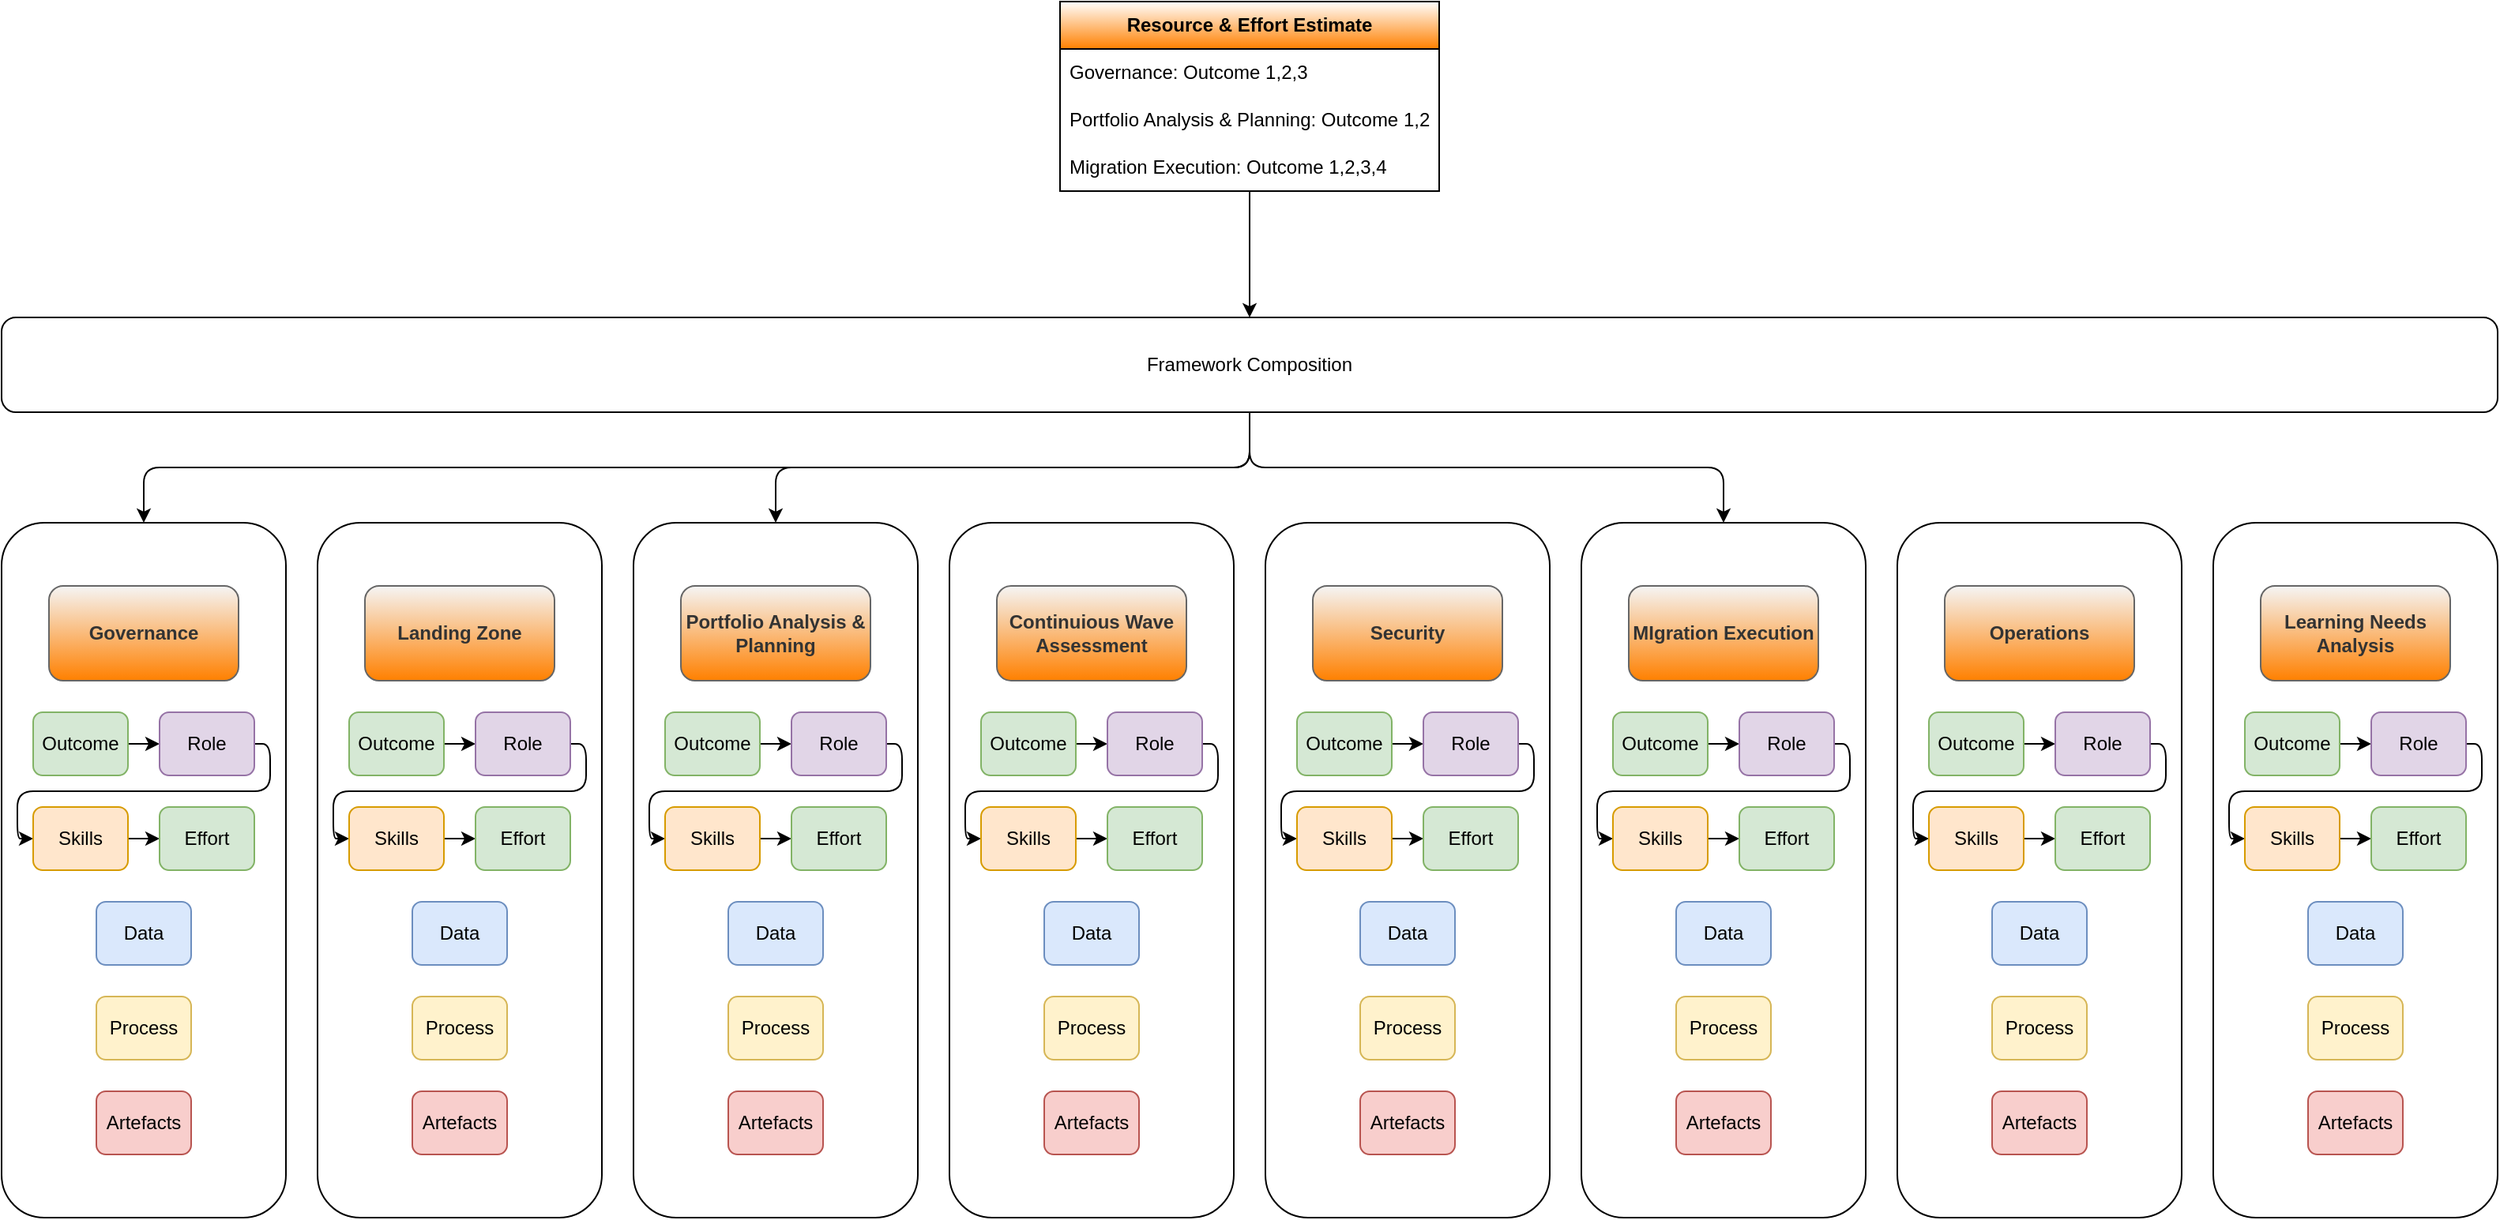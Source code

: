 <mxfile>
    <diagram id="-FjEHql50aaJFlUfmftF" name="Page-1">
        <mxGraphModel dx="1815" dy="1989" grid="1" gridSize="10" guides="1" tooltips="1" connect="1" arrows="1" fold="1" page="1" pageScale="1" pageWidth="1169" pageHeight="827" math="0" shadow="0">
            <root>
                <mxCell id="0"/>
                <mxCell id="1" parent="0"/>
                <mxCell id="166" value="" style="rounded=1;whiteSpace=wrap;html=1;gradientColor=none;" vertex="1" parent="1">
                    <mxGeometry x="1530" y="120" width="180" height="440" as="geometry"/>
                </mxCell>
                <mxCell id="167" value="" style="rounded=1;whiteSpace=wrap;html=1;gradientColor=none;" vertex="1" parent="1">
                    <mxGeometry x="1330" y="120" width="180" height="440" as="geometry"/>
                </mxCell>
                <mxCell id="163" value="" style="rounded=1;whiteSpace=wrap;html=1;gradientColor=none;" vertex="1" parent="1">
                    <mxGeometry x="730" y="120" width="180" height="440" as="geometry"/>
                </mxCell>
                <mxCell id="164" value="" style="rounded=1;whiteSpace=wrap;html=1;gradientColor=none;" vertex="1" parent="1">
                    <mxGeometry x="930" y="120" width="180" height="440" as="geometry"/>
                </mxCell>
                <mxCell id="165" value="" style="rounded=1;whiteSpace=wrap;html=1;gradientColor=none;" vertex="1" parent="1">
                    <mxGeometry x="1130" y="120" width="180" height="440" as="geometry"/>
                </mxCell>
                <mxCell id="162" value="" style="rounded=1;whiteSpace=wrap;html=1;gradientColor=none;" vertex="1" parent="1">
                    <mxGeometry x="530" y="120" width="180" height="440" as="geometry"/>
                </mxCell>
                <mxCell id="161" value="" style="rounded=1;whiteSpace=wrap;html=1;gradientColor=none;" vertex="1" parent="1">
                    <mxGeometry x="330" y="120" width="180" height="440" as="geometry"/>
                </mxCell>
                <mxCell id="160" value="" style="rounded=1;whiteSpace=wrap;html=1;gradientColor=none;" vertex="1" parent="1">
                    <mxGeometry x="130" y="120" width="180" height="440" as="geometry"/>
                </mxCell>
                <mxCell id="2" value="Operations" style="rounded=1;whiteSpace=wrap;html=1;fontStyle=1;fillColor=#f5f5f5;fontColor=#333333;strokeColor=#666666;gradientColor=#FF8000;" vertex="1" parent="1">
                    <mxGeometry x="1360" y="160" width="120" height="60" as="geometry"/>
                </mxCell>
                <mxCell id="3" value="Security" style="rounded=1;whiteSpace=wrap;html=1;fontStyle=1;fillColor=#f5f5f5;fontColor=#333333;strokeColor=#666666;gradientColor=#FF8000;" vertex="1" parent="1">
                    <mxGeometry x="960" y="160" width="120" height="60" as="geometry"/>
                </mxCell>
                <mxCell id="4" value="Portfolio Analysis &amp;amp; Planning" style="rounded=1;whiteSpace=wrap;html=1;fontStyle=1;fillColor=#f5f5f5;fontColor=#333333;strokeColor=#666666;gradientColor=#FF8000;" vertex="1" parent="1">
                    <mxGeometry x="560" y="160" width="120" height="60" as="geometry"/>
                </mxCell>
                <mxCell id="5" value="MIgration Execution" style="rounded=1;whiteSpace=wrap;html=1;fontStyle=1;fillColor=#f5f5f5;fontColor=#333333;strokeColor=#666666;gradientColor=#FF8000;" vertex="1" parent="1">
                    <mxGeometry x="1160" y="160" width="120" height="60" as="geometry"/>
                </mxCell>
                <mxCell id="6" value="Landing Zone" style="rounded=1;whiteSpace=wrap;html=1;fontStyle=1;fillColor=#f5f5f5;fontColor=#333333;strokeColor=#666666;gradientColor=#FF8000;" vertex="1" parent="1">
                    <mxGeometry x="360" y="160" width="120" height="60" as="geometry"/>
                </mxCell>
                <mxCell id="7" value="Governance" style="rounded=1;whiteSpace=wrap;html=1;fontStyle=1;fillColor=#f5f5f5;fontColor=#333333;strokeColor=#666666;gradientColor=#FF8000;" vertex="1" parent="1">
                    <mxGeometry x="160" y="160" width="120" height="60" as="geometry"/>
                </mxCell>
                <mxCell id="8" value="Learning Needs Analysis" style="rounded=1;whiteSpace=wrap;html=1;fontStyle=1;fillColor=#f5f5f5;fontColor=#333333;strokeColor=#666666;gradientColor=#FF8000;" vertex="1" parent="1">
                    <mxGeometry x="1560" y="160" width="120" height="60" as="geometry"/>
                </mxCell>
                <mxCell id="9" value="Continuious Wave Assessment" style="rounded=1;whiteSpace=wrap;html=1;fontStyle=1;fillColor=#f5f5f5;fontColor=#333333;strokeColor=#666666;gradientColor=#FF8000;" vertex="1" parent="1">
                    <mxGeometry x="760" y="160" width="120" height="60" as="geometry"/>
                </mxCell>
                <mxCell id="87" style="edgeStyle=none;html=1;entryX=0;entryY=0.5;entryDx=0;entryDy=0;" edge="1" parent="1" source="10" target="13">
                    <mxGeometry relative="1" as="geometry"/>
                </mxCell>
                <mxCell id="10" value="Outcome" style="rounded=1;whiteSpace=wrap;html=1;fillColor=#d5e8d4;strokeColor=#82b366;" vertex="1" parent="1">
                    <mxGeometry x="150" y="240" width="60" height="40" as="geometry"/>
                </mxCell>
                <mxCell id="88" style="edgeStyle=orthogonalEdgeStyle;html=1;entryX=0;entryY=0.5;entryDx=0;entryDy=0;" edge="1" parent="1" source="13" target="14">
                    <mxGeometry relative="1" as="geometry">
                        <Array as="points">
                            <mxPoint x="300" y="260"/>
                            <mxPoint x="300" y="290"/>
                            <mxPoint x="140" y="290"/>
                            <mxPoint x="140" y="320"/>
                        </Array>
                    </mxGeometry>
                </mxCell>
                <mxCell id="13" value="Role" style="rounded=1;whiteSpace=wrap;html=1;fillColor=#e1d5e7;strokeColor=#9673a6;" vertex="1" parent="1">
                    <mxGeometry x="230" y="240" width="60" height="40" as="geometry"/>
                </mxCell>
                <mxCell id="89" style="edgeStyle=orthogonalEdgeStyle;html=1;" edge="1" parent="1" source="14" target="86">
                    <mxGeometry relative="1" as="geometry"/>
                </mxCell>
                <mxCell id="14" value="Skills" style="rounded=1;whiteSpace=wrap;html=1;fillColor=#ffe6cc;strokeColor=#d79b00;" vertex="1" parent="1">
                    <mxGeometry x="150" y="300" width="60" height="40" as="geometry"/>
                </mxCell>
                <mxCell id="34" value="Data" style="rounded=1;whiteSpace=wrap;html=1;fillColor=#dae8fc;strokeColor=#6c8ebf;" vertex="1" parent="1">
                    <mxGeometry x="190" y="360" width="60" height="40" as="geometry"/>
                </mxCell>
                <mxCell id="35" value="Process" style="rounded=1;whiteSpace=wrap;html=1;fillColor=#fff2cc;strokeColor=#d6b656;" vertex="1" parent="1">
                    <mxGeometry x="190" y="420" width="60" height="40" as="geometry"/>
                </mxCell>
                <mxCell id="36" value="Artefacts" style="rounded=1;whiteSpace=wrap;html=1;fillColor=#f8cecc;strokeColor=#b85450;" vertex="1" parent="1">
                    <mxGeometry x="190" y="480" width="60" height="40" as="geometry"/>
                </mxCell>
                <mxCell id="86" value="Effort" style="rounded=1;whiteSpace=wrap;html=1;fillColor=#d5e8d4;strokeColor=#82b366;" vertex="1" parent="1">
                    <mxGeometry x="230" y="300" width="60" height="40" as="geometry"/>
                </mxCell>
                <mxCell id="90" style="edgeStyle=none;html=1;entryX=0;entryY=0.5;entryDx=0;entryDy=0;" edge="1" source="91" target="93" parent="1">
                    <mxGeometry relative="1" as="geometry"/>
                </mxCell>
                <mxCell id="91" value="Outcome" style="rounded=1;whiteSpace=wrap;html=1;fillColor=#d5e8d4;strokeColor=#82b366;" vertex="1" parent="1">
                    <mxGeometry x="350" y="240" width="60" height="40" as="geometry"/>
                </mxCell>
                <mxCell id="92" style="edgeStyle=orthogonalEdgeStyle;html=1;entryX=0;entryY=0.5;entryDx=0;entryDy=0;" edge="1" source="93" target="95" parent="1">
                    <mxGeometry relative="1" as="geometry">
                        <Array as="points">
                            <mxPoint x="500" y="260"/>
                            <mxPoint x="500" y="290"/>
                            <mxPoint x="340" y="290"/>
                            <mxPoint x="340" y="320"/>
                        </Array>
                    </mxGeometry>
                </mxCell>
                <mxCell id="93" value="Role" style="rounded=1;whiteSpace=wrap;html=1;fillColor=#e1d5e7;strokeColor=#9673a6;" vertex="1" parent="1">
                    <mxGeometry x="430" y="240" width="60" height="40" as="geometry"/>
                </mxCell>
                <mxCell id="94" style="edgeStyle=orthogonalEdgeStyle;html=1;" edge="1" source="95" target="99" parent="1">
                    <mxGeometry relative="1" as="geometry"/>
                </mxCell>
                <mxCell id="95" value="Skills" style="rounded=1;whiteSpace=wrap;html=1;fillColor=#ffe6cc;strokeColor=#d79b00;" vertex="1" parent="1">
                    <mxGeometry x="350" y="300" width="60" height="40" as="geometry"/>
                </mxCell>
                <mxCell id="96" value="Data" style="rounded=1;whiteSpace=wrap;html=1;fillColor=#dae8fc;strokeColor=#6c8ebf;" vertex="1" parent="1">
                    <mxGeometry x="390" y="360" width="60" height="40" as="geometry"/>
                </mxCell>
                <mxCell id="97" value="Process" style="rounded=1;whiteSpace=wrap;html=1;fillColor=#fff2cc;strokeColor=#d6b656;" vertex="1" parent="1">
                    <mxGeometry x="390" y="420" width="60" height="40" as="geometry"/>
                </mxCell>
                <mxCell id="98" value="Artefacts" style="rounded=1;whiteSpace=wrap;html=1;fillColor=#f8cecc;strokeColor=#b85450;" vertex="1" parent="1">
                    <mxGeometry x="390" y="480" width="60" height="40" as="geometry"/>
                </mxCell>
                <mxCell id="99" value="Effort" style="rounded=1;whiteSpace=wrap;html=1;fillColor=#d5e8d4;strokeColor=#82b366;" vertex="1" parent="1">
                    <mxGeometry x="430" y="300" width="60" height="40" as="geometry"/>
                </mxCell>
                <mxCell id="100" style="edgeStyle=none;html=1;entryX=0;entryY=0.5;entryDx=0;entryDy=0;" edge="1" source="101" target="103" parent="1">
                    <mxGeometry relative="1" as="geometry"/>
                </mxCell>
                <mxCell id="101" value="Outcome" style="rounded=1;whiteSpace=wrap;html=1;fillColor=#d5e8d4;strokeColor=#82b366;" vertex="1" parent="1">
                    <mxGeometry x="550" y="240" width="60" height="40" as="geometry"/>
                </mxCell>
                <mxCell id="102" style="edgeStyle=orthogonalEdgeStyle;html=1;entryX=0;entryY=0.5;entryDx=0;entryDy=0;" edge="1" source="103" target="105" parent="1">
                    <mxGeometry relative="1" as="geometry">
                        <Array as="points">
                            <mxPoint x="700" y="260"/>
                            <mxPoint x="700" y="290"/>
                            <mxPoint x="540" y="290"/>
                            <mxPoint x="540" y="320"/>
                        </Array>
                    </mxGeometry>
                </mxCell>
                <mxCell id="103" value="Role" style="rounded=1;whiteSpace=wrap;html=1;fillColor=#e1d5e7;strokeColor=#9673a6;" vertex="1" parent="1">
                    <mxGeometry x="630" y="240" width="60" height="40" as="geometry"/>
                </mxCell>
                <mxCell id="104" style="edgeStyle=orthogonalEdgeStyle;html=1;" edge="1" source="105" target="109" parent="1">
                    <mxGeometry relative="1" as="geometry"/>
                </mxCell>
                <mxCell id="105" value="Skills" style="rounded=1;whiteSpace=wrap;html=1;fillColor=#ffe6cc;strokeColor=#d79b00;" vertex="1" parent="1">
                    <mxGeometry x="550" y="300" width="60" height="40" as="geometry"/>
                </mxCell>
                <mxCell id="106" value="Data" style="rounded=1;whiteSpace=wrap;html=1;fillColor=#dae8fc;strokeColor=#6c8ebf;" vertex="1" parent="1">
                    <mxGeometry x="590" y="360" width="60" height="40" as="geometry"/>
                </mxCell>
                <mxCell id="107" value="Process" style="rounded=1;whiteSpace=wrap;html=1;fillColor=#fff2cc;strokeColor=#d6b656;" vertex="1" parent="1">
                    <mxGeometry x="590" y="420" width="60" height="40" as="geometry"/>
                </mxCell>
                <mxCell id="108" value="Artefacts" style="rounded=1;whiteSpace=wrap;html=1;fillColor=#f8cecc;strokeColor=#b85450;" vertex="1" parent="1">
                    <mxGeometry x="590" y="480" width="60" height="40" as="geometry"/>
                </mxCell>
                <mxCell id="109" value="Effort" style="rounded=1;whiteSpace=wrap;html=1;fillColor=#d5e8d4;strokeColor=#82b366;" vertex="1" parent="1">
                    <mxGeometry x="630" y="300" width="60" height="40" as="geometry"/>
                </mxCell>
                <mxCell id="110" style="edgeStyle=none;html=1;entryX=0;entryY=0.5;entryDx=0;entryDy=0;" edge="1" source="111" target="113" parent="1">
                    <mxGeometry relative="1" as="geometry"/>
                </mxCell>
                <mxCell id="111" value="Outcome" style="rounded=1;whiteSpace=wrap;html=1;fillColor=#d5e8d4;strokeColor=#82b366;" vertex="1" parent="1">
                    <mxGeometry x="750" y="240" width="60" height="40" as="geometry"/>
                </mxCell>
                <mxCell id="112" style="edgeStyle=orthogonalEdgeStyle;html=1;entryX=0;entryY=0.5;entryDx=0;entryDy=0;" edge="1" source="113" target="115" parent="1">
                    <mxGeometry relative="1" as="geometry">
                        <Array as="points">
                            <mxPoint x="900" y="260"/>
                            <mxPoint x="900" y="290"/>
                            <mxPoint x="740" y="290"/>
                            <mxPoint x="740" y="320"/>
                        </Array>
                    </mxGeometry>
                </mxCell>
                <mxCell id="113" value="Role" style="rounded=1;whiteSpace=wrap;html=1;fillColor=#e1d5e7;strokeColor=#9673a6;" vertex="1" parent="1">
                    <mxGeometry x="830" y="240" width="60" height="40" as="geometry"/>
                </mxCell>
                <mxCell id="114" style="edgeStyle=orthogonalEdgeStyle;html=1;" edge="1" source="115" target="119" parent="1">
                    <mxGeometry relative="1" as="geometry"/>
                </mxCell>
                <mxCell id="115" value="Skills" style="rounded=1;whiteSpace=wrap;html=1;fillColor=#ffe6cc;strokeColor=#d79b00;" vertex="1" parent="1">
                    <mxGeometry x="750" y="300" width="60" height="40" as="geometry"/>
                </mxCell>
                <mxCell id="116" value="Data" style="rounded=1;whiteSpace=wrap;html=1;fillColor=#dae8fc;strokeColor=#6c8ebf;" vertex="1" parent="1">
                    <mxGeometry x="790" y="360" width="60" height="40" as="geometry"/>
                </mxCell>
                <mxCell id="117" value="Process" style="rounded=1;whiteSpace=wrap;html=1;fillColor=#fff2cc;strokeColor=#d6b656;" vertex="1" parent="1">
                    <mxGeometry x="790" y="420" width="60" height="40" as="geometry"/>
                </mxCell>
                <mxCell id="118" value="Artefacts" style="rounded=1;whiteSpace=wrap;html=1;fillColor=#f8cecc;strokeColor=#b85450;" vertex="1" parent="1">
                    <mxGeometry x="790" y="480" width="60" height="40" as="geometry"/>
                </mxCell>
                <mxCell id="119" value="Effort" style="rounded=1;whiteSpace=wrap;html=1;fillColor=#d5e8d4;strokeColor=#82b366;" vertex="1" parent="1">
                    <mxGeometry x="830" y="300" width="60" height="40" as="geometry"/>
                </mxCell>
                <mxCell id="120" style="edgeStyle=none;html=1;entryX=0;entryY=0.5;entryDx=0;entryDy=0;" edge="1" source="121" target="123" parent="1">
                    <mxGeometry relative="1" as="geometry"/>
                </mxCell>
                <mxCell id="121" value="Outcome" style="rounded=1;whiteSpace=wrap;html=1;fillColor=#d5e8d4;strokeColor=#82b366;" vertex="1" parent="1">
                    <mxGeometry x="950" y="240" width="60" height="40" as="geometry"/>
                </mxCell>
                <mxCell id="122" style="edgeStyle=orthogonalEdgeStyle;html=1;entryX=0;entryY=0.5;entryDx=0;entryDy=0;" edge="1" source="123" target="125" parent="1">
                    <mxGeometry relative="1" as="geometry">
                        <Array as="points">
                            <mxPoint x="1100" y="260"/>
                            <mxPoint x="1100" y="290"/>
                            <mxPoint x="940" y="290"/>
                            <mxPoint x="940" y="320"/>
                        </Array>
                    </mxGeometry>
                </mxCell>
                <mxCell id="123" value="Role" style="rounded=1;whiteSpace=wrap;html=1;fillColor=#e1d5e7;strokeColor=#9673a6;" vertex="1" parent="1">
                    <mxGeometry x="1030" y="240" width="60" height="40" as="geometry"/>
                </mxCell>
                <mxCell id="124" style="edgeStyle=orthogonalEdgeStyle;html=1;" edge="1" source="125" target="129" parent="1">
                    <mxGeometry relative="1" as="geometry"/>
                </mxCell>
                <mxCell id="125" value="Skills" style="rounded=1;whiteSpace=wrap;html=1;fillColor=#ffe6cc;strokeColor=#d79b00;" vertex="1" parent="1">
                    <mxGeometry x="950" y="300" width="60" height="40" as="geometry"/>
                </mxCell>
                <mxCell id="126" value="Data" style="rounded=1;whiteSpace=wrap;html=1;fillColor=#dae8fc;strokeColor=#6c8ebf;" vertex="1" parent="1">
                    <mxGeometry x="990" y="360" width="60" height="40" as="geometry"/>
                </mxCell>
                <mxCell id="127" value="Process" style="rounded=1;whiteSpace=wrap;html=1;fillColor=#fff2cc;strokeColor=#d6b656;" vertex="1" parent="1">
                    <mxGeometry x="990" y="420" width="60" height="40" as="geometry"/>
                </mxCell>
                <mxCell id="128" value="Artefacts" style="rounded=1;whiteSpace=wrap;html=1;fillColor=#f8cecc;strokeColor=#b85450;" vertex="1" parent="1">
                    <mxGeometry x="990" y="480" width="60" height="40" as="geometry"/>
                </mxCell>
                <mxCell id="129" value="Effort" style="rounded=1;whiteSpace=wrap;html=1;fillColor=#d5e8d4;strokeColor=#82b366;" vertex="1" parent="1">
                    <mxGeometry x="1030" y="300" width="60" height="40" as="geometry"/>
                </mxCell>
                <mxCell id="130" style="edgeStyle=none;html=1;entryX=0;entryY=0.5;entryDx=0;entryDy=0;" edge="1" source="131" target="133" parent="1">
                    <mxGeometry relative="1" as="geometry"/>
                </mxCell>
                <mxCell id="131" value="Outcome" style="rounded=1;whiteSpace=wrap;html=1;fillColor=#d5e8d4;strokeColor=#82b366;" vertex="1" parent="1">
                    <mxGeometry x="1150" y="240" width="60" height="40" as="geometry"/>
                </mxCell>
                <mxCell id="132" style="edgeStyle=orthogonalEdgeStyle;html=1;entryX=0;entryY=0.5;entryDx=0;entryDy=0;" edge="1" source="133" target="135" parent="1">
                    <mxGeometry relative="1" as="geometry">
                        <Array as="points">
                            <mxPoint x="1300" y="260"/>
                            <mxPoint x="1300" y="290"/>
                            <mxPoint x="1140" y="290"/>
                            <mxPoint x="1140" y="320"/>
                        </Array>
                    </mxGeometry>
                </mxCell>
                <mxCell id="133" value="Role" style="rounded=1;whiteSpace=wrap;html=1;fillColor=#e1d5e7;strokeColor=#9673a6;" vertex="1" parent="1">
                    <mxGeometry x="1230" y="240" width="60" height="40" as="geometry"/>
                </mxCell>
                <mxCell id="134" style="edgeStyle=orthogonalEdgeStyle;html=1;" edge="1" source="135" target="139" parent="1">
                    <mxGeometry relative="1" as="geometry"/>
                </mxCell>
                <mxCell id="135" value="Skills" style="rounded=1;whiteSpace=wrap;html=1;fillColor=#ffe6cc;strokeColor=#d79b00;" vertex="1" parent="1">
                    <mxGeometry x="1150" y="300" width="60" height="40" as="geometry"/>
                </mxCell>
                <mxCell id="136" value="Data" style="rounded=1;whiteSpace=wrap;html=1;fillColor=#dae8fc;strokeColor=#6c8ebf;" vertex="1" parent="1">
                    <mxGeometry x="1190" y="360" width="60" height="40" as="geometry"/>
                </mxCell>
                <mxCell id="137" value="Process" style="rounded=1;whiteSpace=wrap;html=1;fillColor=#fff2cc;strokeColor=#d6b656;" vertex="1" parent="1">
                    <mxGeometry x="1190" y="420" width="60" height="40" as="geometry"/>
                </mxCell>
                <mxCell id="138" value="Artefacts" style="rounded=1;whiteSpace=wrap;html=1;fillColor=#f8cecc;strokeColor=#b85450;" vertex="1" parent="1">
                    <mxGeometry x="1190" y="480" width="60" height="40" as="geometry"/>
                </mxCell>
                <mxCell id="139" value="Effort" style="rounded=1;whiteSpace=wrap;html=1;fillColor=#d5e8d4;strokeColor=#82b366;" vertex="1" parent="1">
                    <mxGeometry x="1230" y="300" width="60" height="40" as="geometry"/>
                </mxCell>
                <mxCell id="140" style="edgeStyle=none;html=1;entryX=0;entryY=0.5;entryDx=0;entryDy=0;" edge="1" source="141" target="143" parent="1">
                    <mxGeometry relative="1" as="geometry"/>
                </mxCell>
                <mxCell id="141" value="Outcome" style="rounded=1;whiteSpace=wrap;html=1;fillColor=#d5e8d4;strokeColor=#82b366;" vertex="1" parent="1">
                    <mxGeometry x="1350" y="240" width="60" height="40" as="geometry"/>
                </mxCell>
                <mxCell id="142" style="edgeStyle=orthogonalEdgeStyle;html=1;entryX=0;entryY=0.5;entryDx=0;entryDy=0;" edge="1" source="143" target="145" parent="1">
                    <mxGeometry relative="1" as="geometry">
                        <Array as="points">
                            <mxPoint x="1500" y="260"/>
                            <mxPoint x="1500" y="290"/>
                            <mxPoint x="1340" y="290"/>
                            <mxPoint x="1340" y="320"/>
                        </Array>
                    </mxGeometry>
                </mxCell>
                <mxCell id="143" value="Role" style="rounded=1;whiteSpace=wrap;html=1;fillColor=#e1d5e7;strokeColor=#9673a6;" vertex="1" parent="1">
                    <mxGeometry x="1430" y="240" width="60" height="40" as="geometry"/>
                </mxCell>
                <mxCell id="144" style="edgeStyle=orthogonalEdgeStyle;html=1;" edge="1" source="145" target="149" parent="1">
                    <mxGeometry relative="1" as="geometry"/>
                </mxCell>
                <mxCell id="145" value="Skills" style="rounded=1;whiteSpace=wrap;html=1;fillColor=#ffe6cc;strokeColor=#d79b00;" vertex="1" parent="1">
                    <mxGeometry x="1350" y="300" width="60" height="40" as="geometry"/>
                </mxCell>
                <mxCell id="146" value="Data" style="rounded=1;whiteSpace=wrap;html=1;fillColor=#dae8fc;strokeColor=#6c8ebf;" vertex="1" parent="1">
                    <mxGeometry x="1390" y="360" width="60" height="40" as="geometry"/>
                </mxCell>
                <mxCell id="147" value="Process" style="rounded=1;whiteSpace=wrap;html=1;fillColor=#fff2cc;strokeColor=#d6b656;" vertex="1" parent="1">
                    <mxGeometry x="1390" y="420" width="60" height="40" as="geometry"/>
                </mxCell>
                <mxCell id="148" value="Artefacts" style="rounded=1;whiteSpace=wrap;html=1;fillColor=#f8cecc;strokeColor=#b85450;" vertex="1" parent="1">
                    <mxGeometry x="1390" y="480" width="60" height="40" as="geometry"/>
                </mxCell>
                <mxCell id="149" value="Effort" style="rounded=1;whiteSpace=wrap;html=1;fillColor=#d5e8d4;strokeColor=#82b366;" vertex="1" parent="1">
                    <mxGeometry x="1430" y="300" width="60" height="40" as="geometry"/>
                </mxCell>
                <mxCell id="150" style="edgeStyle=none;html=1;entryX=0;entryY=0.5;entryDx=0;entryDy=0;" edge="1" source="151" target="153" parent="1">
                    <mxGeometry relative="1" as="geometry"/>
                </mxCell>
                <mxCell id="151" value="Outcome" style="rounded=1;whiteSpace=wrap;html=1;fillColor=#d5e8d4;strokeColor=#82b366;" vertex="1" parent="1">
                    <mxGeometry x="1550" y="240" width="60" height="40" as="geometry"/>
                </mxCell>
                <mxCell id="152" style="edgeStyle=orthogonalEdgeStyle;html=1;entryX=0;entryY=0.5;entryDx=0;entryDy=0;" edge="1" source="153" target="155" parent="1">
                    <mxGeometry relative="1" as="geometry">
                        <Array as="points">
                            <mxPoint x="1700" y="260"/>
                            <mxPoint x="1700" y="290"/>
                            <mxPoint x="1540" y="290"/>
                            <mxPoint x="1540" y="320"/>
                        </Array>
                    </mxGeometry>
                </mxCell>
                <mxCell id="153" value="Role" style="rounded=1;whiteSpace=wrap;html=1;fillColor=#e1d5e7;strokeColor=#9673a6;" vertex="1" parent="1">
                    <mxGeometry x="1630" y="240" width="60" height="40" as="geometry"/>
                </mxCell>
                <mxCell id="154" style="edgeStyle=orthogonalEdgeStyle;html=1;" edge="1" source="155" target="159" parent="1">
                    <mxGeometry relative="1" as="geometry"/>
                </mxCell>
                <mxCell id="155" value="Skills" style="rounded=1;whiteSpace=wrap;html=1;fillColor=#ffe6cc;strokeColor=#d79b00;" vertex="1" parent="1">
                    <mxGeometry x="1550" y="300" width="60" height="40" as="geometry"/>
                </mxCell>
                <mxCell id="156" value="Data" style="rounded=1;whiteSpace=wrap;html=1;fillColor=#dae8fc;strokeColor=#6c8ebf;" vertex="1" parent="1">
                    <mxGeometry x="1590" y="360" width="60" height="40" as="geometry"/>
                </mxCell>
                <mxCell id="157" value="Process" style="rounded=1;whiteSpace=wrap;html=1;fillColor=#fff2cc;strokeColor=#d6b656;" vertex="1" parent="1">
                    <mxGeometry x="1590" y="420" width="60" height="40" as="geometry"/>
                </mxCell>
                <mxCell id="158" value="Artefacts" style="rounded=1;whiteSpace=wrap;html=1;fillColor=#f8cecc;strokeColor=#b85450;" vertex="1" parent="1">
                    <mxGeometry x="1590" y="480" width="60" height="40" as="geometry"/>
                </mxCell>
                <mxCell id="159" value="Effort" style="rounded=1;whiteSpace=wrap;html=1;fillColor=#d5e8d4;strokeColor=#82b366;" vertex="1" parent="1">
                    <mxGeometry x="1630" y="300" width="60" height="40" as="geometry"/>
                </mxCell>
                <mxCell id="349" style="edgeStyle=orthogonalEdgeStyle;html=1;entryX=0.5;entryY=0;entryDx=0;entryDy=0;startArrow=none;startFill=0;endArrow=classic;endFill=1;" edge="1" parent="1" source="168" target="160">
                    <mxGeometry relative="1" as="geometry"/>
                </mxCell>
                <mxCell id="350" style="edgeStyle=orthogonalEdgeStyle;html=1;startArrow=none;startFill=0;endArrow=classic;endFill=1;" edge="1" parent="1" source="168" target="162">
                    <mxGeometry relative="1" as="geometry"/>
                </mxCell>
                <mxCell id="351" style="edgeStyle=orthogonalEdgeStyle;html=1;startArrow=none;startFill=0;endArrow=classic;endFill=1;" edge="1" parent="1" source="168" target="165">
                    <mxGeometry relative="1" as="geometry"/>
                </mxCell>
                <mxCell id="168" value="Framework Composition" style="rounded=1;whiteSpace=wrap;html=1;gradientColor=none;" vertex="1" parent="1">
                    <mxGeometry x="130" y="-10" width="1580" height="60" as="geometry"/>
                </mxCell>
                <mxCell id="348" style="edgeStyle=orthogonalEdgeStyle;html=1;entryX=0.5;entryY=0;entryDx=0;entryDy=0;startArrow=none;startFill=0;endArrow=classic;endFill=1;" edge="1" parent="1" source="344" target="168">
                    <mxGeometry relative="1" as="geometry"/>
                </mxCell>
                <mxCell id="344" value="Resource &amp;amp; Effort Estimate" style="swimlane;fontStyle=1;childLayout=stackLayout;horizontal=1;startSize=30;horizontalStack=0;resizeParent=1;resizeParentMax=0;resizeLast=0;collapsible=1;marginBottom=0;whiteSpace=wrap;html=1;gradientColor=#FF8000;" vertex="1" parent="1">
                    <mxGeometry x="800" y="-210" width="240" height="120" as="geometry">
                        <mxRectangle x="800" y="-210" width="190" height="30" as="alternateBounds"/>
                    </mxGeometry>
                </mxCell>
                <mxCell id="345" value="Governance: Outcome 1,2,3" style="text;strokeColor=none;fillColor=none;align=left;verticalAlign=middle;spacingLeft=4;spacingRight=4;overflow=hidden;points=[[0,0.5],[1,0.5]];portConstraint=eastwest;rotatable=0;whiteSpace=wrap;html=1;dashed=1;" vertex="1" parent="344">
                    <mxGeometry y="30" width="240" height="30" as="geometry"/>
                </mxCell>
                <mxCell id="346" value="Portfolio Analysis &amp;amp; Planning: Outcome 1,2" style="text;strokeColor=none;fillColor=none;align=left;verticalAlign=middle;spacingLeft=4;spacingRight=4;overflow=hidden;points=[[0,0.5],[1,0.5]];portConstraint=eastwest;rotatable=0;whiteSpace=wrap;html=1;dashed=1;" vertex="1" parent="344">
                    <mxGeometry y="60" width="240" height="30" as="geometry"/>
                </mxCell>
                <mxCell id="347" value="Migration Execution: Outcome 1,2,3,4" style="text;strokeColor=none;fillColor=none;align=left;verticalAlign=middle;spacingLeft=4;spacingRight=4;overflow=hidden;points=[[0,0.5],[1,0.5]];portConstraint=eastwest;rotatable=0;whiteSpace=wrap;html=1;dashed=1;" vertex="1" parent="344">
                    <mxGeometry y="90" width="240" height="30" as="geometry"/>
                </mxCell>
            </root>
        </mxGraphModel>
    </diagram>
</mxfile>